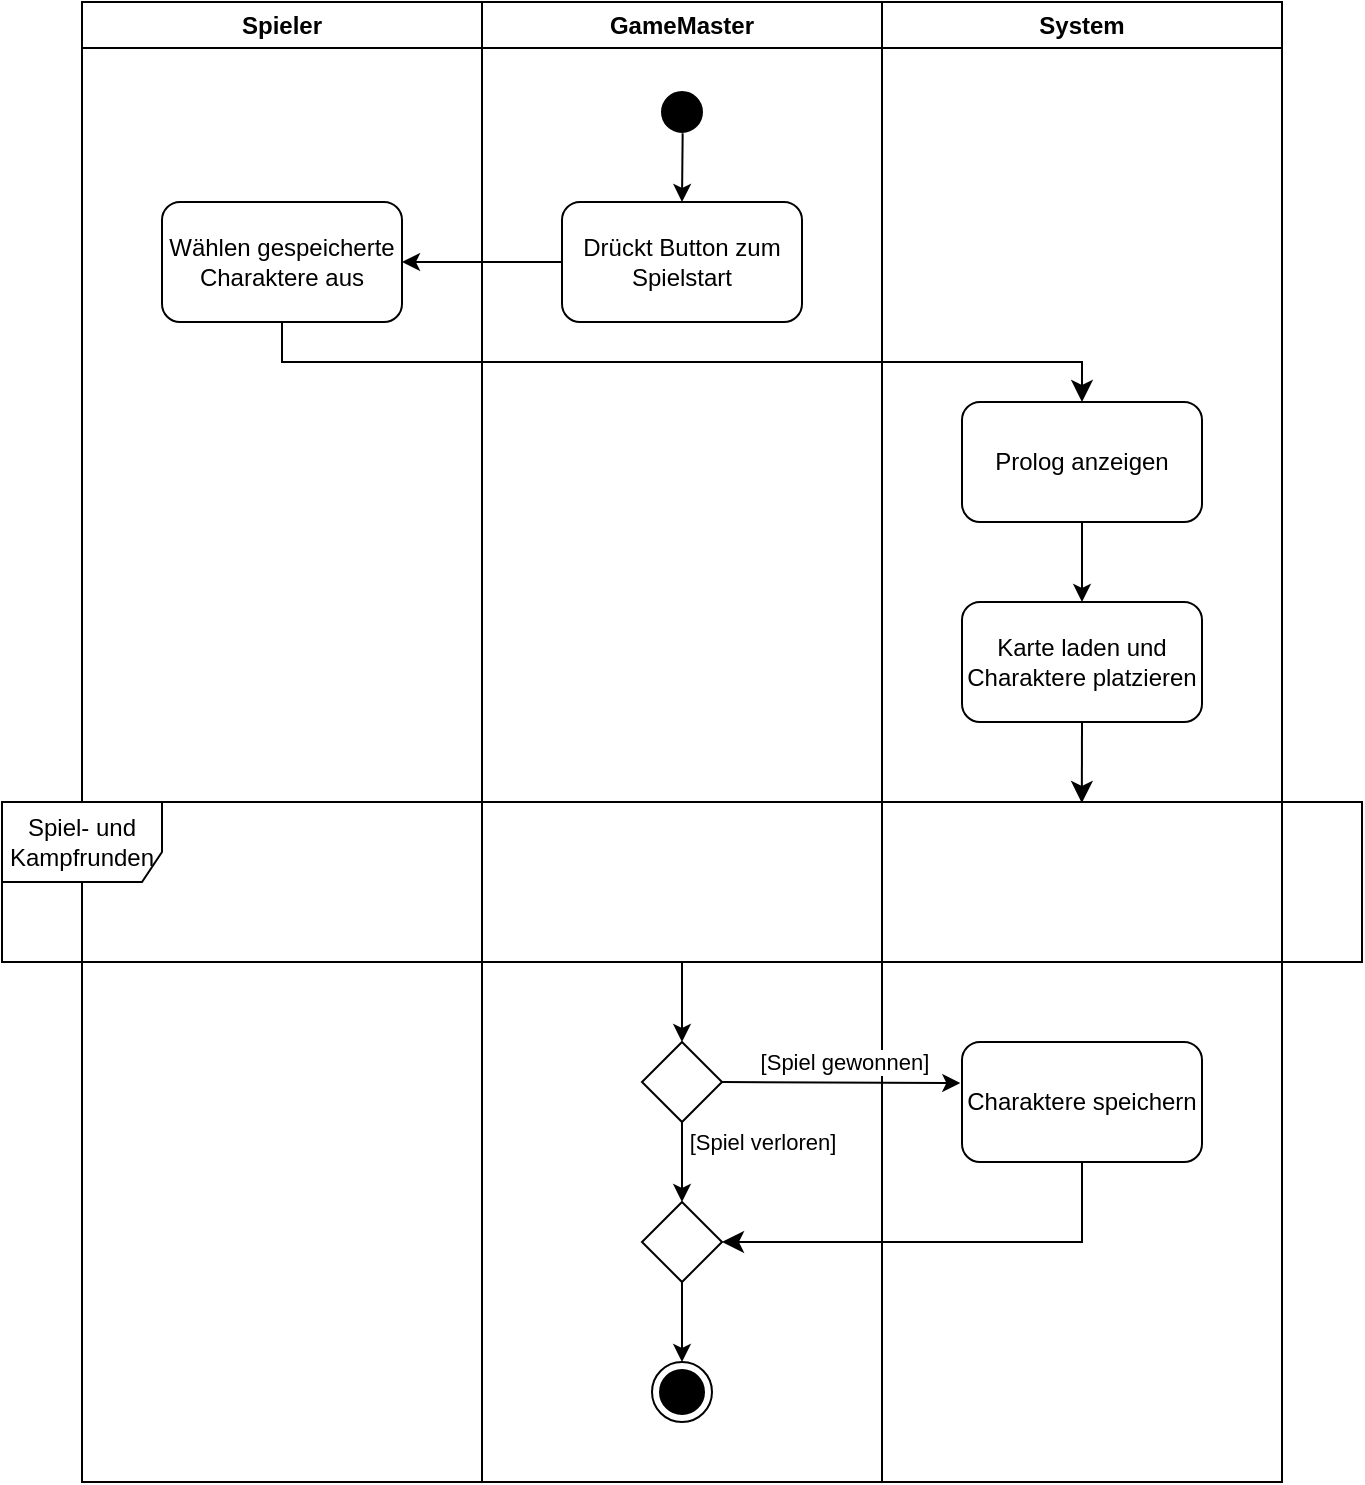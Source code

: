 <mxfile version="20.8.20" type="device"><diagram name="Seite-1" id="O-fRX0DR7ZZugrurgcpa"><mxGraphModel dx="1405" dy="885" grid="1" gridSize="10" guides="1" tooltips="1" connect="1" arrows="1" fold="1" page="1" pageScale="1" pageWidth="827" pageHeight="1169" math="0" shadow="0"><root><mxCell id="0"/><mxCell id="1" parent="0"/><mxCell id="P1bHSnu-69scyH-jSNya-1" value="Spieler" style="swimlane;whiteSpace=wrap;html=1;" vertex="1" parent="1"><mxGeometry x="80" y="140" width="200" height="740" as="geometry"/></mxCell><mxCell id="P1bHSnu-69scyH-jSNya-6" value="Wählen gespeicherte Charaktere aus" style="rounded=1;whiteSpace=wrap;html=1;strokeColor=#000000;" vertex="1" parent="P1bHSnu-69scyH-jSNya-1"><mxGeometry x="40" y="100" width="120" height="60" as="geometry"/></mxCell><mxCell id="P1bHSnu-69scyH-jSNya-2" value="GameMaster" style="swimlane;whiteSpace=wrap;html=1;" vertex="1" parent="1"><mxGeometry x="280" y="140" width="200" height="740" as="geometry"/></mxCell><mxCell id="P1bHSnu-69scyH-jSNya-3" value="Drückt Button zum Spielstart" style="rounded=1;whiteSpace=wrap;html=1;" vertex="1" parent="P1bHSnu-69scyH-jSNya-2"><mxGeometry x="40" y="100" width="120" height="60" as="geometry"/></mxCell><mxCell id="P1bHSnu-69scyH-jSNya-4" value="" style="ellipse;html=1;shape=endState;fillColor=#000000;strokeColor=#FFFFFF;" vertex="1" parent="P1bHSnu-69scyH-jSNya-2"><mxGeometry x="85" y="40" width="30" height="30" as="geometry"/></mxCell><mxCell id="P1bHSnu-69scyH-jSNya-7" value="" style="endArrow=classic;html=1;rounded=0;entryX=0.5;entryY=0;entryDx=0;entryDy=0;exitX=0.511;exitY=0.856;exitDx=0;exitDy=0;exitPerimeter=0;" edge="1" parent="P1bHSnu-69scyH-jSNya-2" source="P1bHSnu-69scyH-jSNya-4" target="P1bHSnu-69scyH-jSNya-3"><mxGeometry width="50" height="50" relative="1" as="geometry"><mxPoint x="60" y="80" as="sourcePoint"/><mxPoint x="80" y="260" as="targetPoint"/></mxGeometry></mxCell><mxCell id="P1bHSnu-69scyH-jSNya-26" value="" style="rhombus;whiteSpace=wrap;html=1;strokeColor=#000000;" vertex="1" parent="P1bHSnu-69scyH-jSNya-2"><mxGeometry x="80" y="520" width="40" height="40" as="geometry"/></mxCell><mxCell id="P1bHSnu-69scyH-jSNya-31" value="" style="ellipse;html=1;shape=endState;fillColor=#000000;strokeColor=#000000;" vertex="1" parent="P1bHSnu-69scyH-jSNya-2"><mxGeometry x="85" y="680" width="30" height="30" as="geometry"/></mxCell><mxCell id="P1bHSnu-69scyH-jSNya-32" value="" style="endArrow=classic;html=1;rounded=0;exitX=0.5;exitY=1;exitDx=0;exitDy=0;entryX=0.5;entryY=0;entryDx=0;entryDy=0;" edge="1" parent="P1bHSnu-69scyH-jSNya-2" source="P1bHSnu-69scyH-jSNya-26" target="P1bHSnu-69scyH-jSNya-36"><mxGeometry width="50" height="50" relative="1" as="geometry"><mxPoint x="150" y="690" as="sourcePoint"/><mxPoint x="90" y="610" as="targetPoint"/></mxGeometry></mxCell><mxCell id="P1bHSnu-69scyH-jSNya-33" value="[Spiel verloren]" style="edgeLabel;html=1;align=center;verticalAlign=middle;resizable=0;points=[];" vertex="1" connectable="0" parent="P1bHSnu-69scyH-jSNya-32"><mxGeometry x="0.348" y="1" relative="1" as="geometry"><mxPoint x="39" y="-17" as="offset"/></mxGeometry></mxCell><mxCell id="P1bHSnu-69scyH-jSNya-36" value="" style="rhombus;whiteSpace=wrap;html=1;strokeColor=#000000;" vertex="1" parent="P1bHSnu-69scyH-jSNya-2"><mxGeometry x="80" y="600" width="40" height="40" as="geometry"/></mxCell><mxCell id="P1bHSnu-69scyH-jSNya-39" value="" style="endArrow=classic;html=1;rounded=0;exitX=0.5;exitY=1;exitDx=0;exitDy=0;entryX=0.5;entryY=0;entryDx=0;entryDy=0;" edge="1" parent="P1bHSnu-69scyH-jSNya-2" source="P1bHSnu-69scyH-jSNya-36" target="P1bHSnu-69scyH-jSNya-31"><mxGeometry width="50" height="50" relative="1" as="geometry"><mxPoint x="120" y="690" as="sourcePoint"/><mxPoint x="170" y="640" as="targetPoint"/></mxGeometry></mxCell><mxCell id="P1bHSnu-69scyH-jSNya-8" value="" style="endArrow=classic;html=1;rounded=0;exitX=0;exitY=0.5;exitDx=0;exitDy=0;entryX=1;entryY=0.5;entryDx=0;entryDy=0;" edge="1" parent="1" source="P1bHSnu-69scyH-jSNya-3" target="P1bHSnu-69scyH-jSNya-6"><mxGeometry width="50" height="50" relative="1" as="geometry"><mxPoint x="210" y="430" as="sourcePoint"/><mxPoint x="260" y="380" as="targetPoint"/></mxGeometry></mxCell><mxCell id="P1bHSnu-69scyH-jSNya-17" value="System" style="swimlane;whiteSpace=wrap;html=1;strokeColor=#000000;" vertex="1" parent="1"><mxGeometry x="480" y="140" width="200" height="740" as="geometry"/></mxCell><mxCell id="P1bHSnu-69scyH-jSNya-18" value="Prolog anzeigen" style="rounded=1;whiteSpace=wrap;html=1;strokeColor=#000000;" vertex="1" parent="P1bHSnu-69scyH-jSNya-17"><mxGeometry x="40" y="200" width="120" height="60" as="geometry"/></mxCell><mxCell id="P1bHSnu-69scyH-jSNya-20" value="Karte laden und Charaktere platzieren" style="rounded=1;whiteSpace=wrap;html=1;strokeColor=#000000;" vertex="1" parent="P1bHSnu-69scyH-jSNya-17"><mxGeometry x="40" y="300" width="120" height="60" as="geometry"/></mxCell><mxCell id="P1bHSnu-69scyH-jSNya-21" value="" style="endArrow=classic;html=1;rounded=0;exitX=0.5;exitY=1;exitDx=0;exitDy=0;" edge="1" parent="P1bHSnu-69scyH-jSNya-17" source="P1bHSnu-69scyH-jSNya-18" target="P1bHSnu-69scyH-jSNya-20"><mxGeometry width="50" height="50" relative="1" as="geometry"><mxPoint x="-90" y="400" as="sourcePoint"/><mxPoint x="-40" y="350" as="targetPoint"/></mxGeometry></mxCell><mxCell id="P1bHSnu-69scyH-jSNya-28" value="Charaktere speichern" style="rounded=1;whiteSpace=wrap;html=1;strokeColor=#000000;" vertex="1" parent="P1bHSnu-69scyH-jSNya-17"><mxGeometry x="40" y="520" width="120" height="60" as="geometry"/></mxCell><mxCell id="P1bHSnu-69scyH-jSNya-19" value="" style="edgeStyle=elbowEdgeStyle;elbow=vertical;endArrow=classic;html=1;curved=0;rounded=0;endSize=8;startSize=8;exitX=0.5;exitY=1;exitDx=0;exitDy=0;entryX=0.5;entryY=0;entryDx=0;entryDy=0;" edge="1" parent="1" source="P1bHSnu-69scyH-jSNya-6" target="P1bHSnu-69scyH-jSNya-18"><mxGeometry width="50" height="50" relative="1" as="geometry"><mxPoint x="380" y="420" as="sourcePoint"/><mxPoint x="430" y="370" as="targetPoint"/></mxGeometry></mxCell><mxCell id="P1bHSnu-69scyH-jSNya-22" value="Spiel- und Kampfrunden" style="shape=umlFrame;whiteSpace=wrap;html=1;pointerEvents=0;strokeColor=#000000;width=80;height=40;" vertex="1" parent="1"><mxGeometry x="40" y="540" width="680" height="80" as="geometry"/></mxCell><mxCell id="P1bHSnu-69scyH-jSNya-23" value="" style="edgeStyle=segmentEdgeStyle;endArrow=classic;html=1;curved=0;rounded=0;endSize=8;startSize=8;exitX=0.5;exitY=1;exitDx=0;exitDy=0;entryX=0.794;entryY=0.006;entryDx=0;entryDy=0;entryPerimeter=0;" edge="1" parent="1" source="P1bHSnu-69scyH-jSNya-20" target="P1bHSnu-69scyH-jSNya-22"><mxGeometry width="50" height="50" relative="1" as="geometry"><mxPoint x="770" y="570" as="sourcePoint"/><mxPoint x="820" y="520" as="targetPoint"/></mxGeometry></mxCell><mxCell id="P1bHSnu-69scyH-jSNya-27" value="" style="endArrow=classic;html=1;rounded=0;entryX=0.5;entryY=0;entryDx=0;entryDy=0;" edge="1" parent="1" source="P1bHSnu-69scyH-jSNya-22" target="P1bHSnu-69scyH-jSNya-26"><mxGeometry width="50" height="50" relative="1" as="geometry"><mxPoint x="340" y="780" as="sourcePoint"/><mxPoint x="390" y="730" as="targetPoint"/></mxGeometry></mxCell><mxCell id="P1bHSnu-69scyH-jSNya-29" value="" style="endArrow=classic;html=1;rounded=0;exitX=1;exitY=0.5;exitDx=0;exitDy=0;entryX=-0.007;entryY=0.342;entryDx=0;entryDy=0;entryPerimeter=0;" edge="1" parent="1" source="P1bHSnu-69scyH-jSNya-26" target="P1bHSnu-69scyH-jSNya-28"><mxGeometry width="50" height="50" relative="1" as="geometry"><mxPoint x="380" y="800" as="sourcePoint"/><mxPoint x="430" y="750" as="targetPoint"/></mxGeometry></mxCell><mxCell id="P1bHSnu-69scyH-jSNya-30" value="[Spiel gewonnen]" style="edgeLabel;html=1;align=center;verticalAlign=middle;resizable=0;points=[];" vertex="1" connectable="0" parent="P1bHSnu-69scyH-jSNya-29"><mxGeometry x="-0.357" y="1" relative="1" as="geometry"><mxPoint x="22" y="-9" as="offset"/></mxGeometry></mxCell><mxCell id="P1bHSnu-69scyH-jSNya-35" value="" style="edgeStyle=segmentEdgeStyle;endArrow=classic;html=1;curved=0;rounded=0;endSize=8;startSize=8;exitX=0.5;exitY=1;exitDx=0;exitDy=0;entryX=1;entryY=0.5;entryDx=0;entryDy=0;" edge="1" parent="1" source="P1bHSnu-69scyH-jSNya-28" target="P1bHSnu-69scyH-jSNya-36"><mxGeometry width="50" height="50" relative="1" as="geometry"><mxPoint x="520" y="840" as="sourcePoint"/><mxPoint x="430" y="800" as="targetPoint"/><Array as="points"><mxPoint x="580" y="760"/></Array></mxGeometry></mxCell></root></mxGraphModel></diagram></mxfile>